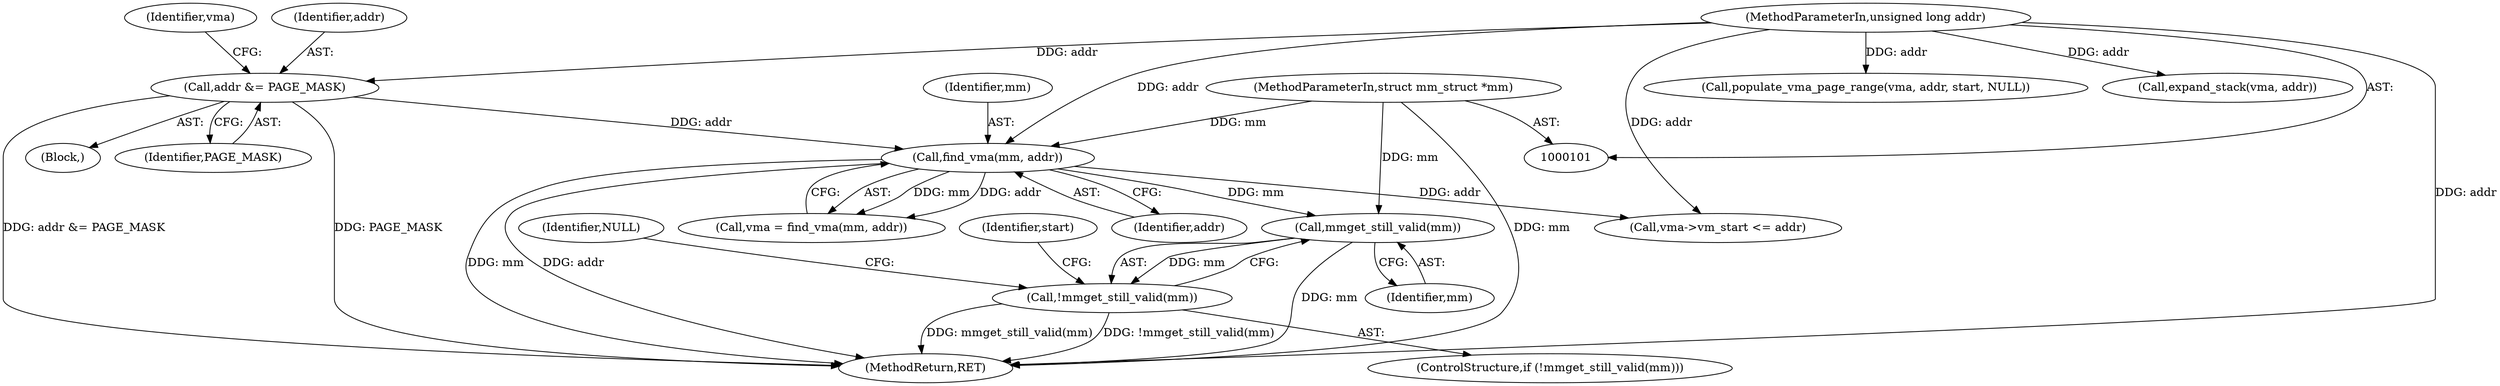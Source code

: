 digraph "0_linux_04f5866e41fb70690e28397487d8bd8eea7d712a_6@pointer" {
"1000139" [label="(Call,mmget_still_valid(mm))"];
"1000112" [label="(Call,find_vma(mm, addr))"];
"1000102" [label="(MethodParameterIn,struct mm_struct *mm)"];
"1000107" [label="(Call,addr &= PAGE_MASK)"];
"1000103" [label="(MethodParameterIn,unsigned long addr)"];
"1000138" [label="(Call,!mmget_still_valid(mm))"];
"1000139" [label="(Call,mmget_still_valid(mm))"];
"1000137" [label="(ControlStructure,if (!mmget_still_valid(mm)))"];
"1000167" [label="(MethodReturn,RET)"];
"1000104" [label="(Block,)"];
"1000111" [label="(Identifier,vma)"];
"1000109" [label="(Identifier,PAGE_MASK)"];
"1000140" [label="(Identifier,mm)"];
"1000110" [label="(Call,vma = find_vma(mm, addr))"];
"1000113" [label="(Identifier,mm)"];
"1000142" [label="(Identifier,NULL)"];
"1000138" [label="(Call,!mmget_still_valid(mm))"];
"1000160" [label="(Call,populate_vma_page_range(vma, addr, start, NULL))"];
"1000108" [label="(Identifier,addr)"];
"1000107" [label="(Call,addr &= PAGE_MASK)"];
"1000112" [label="(Call,find_vma(mm, addr))"];
"1000103" [label="(MethodParameterIn,unsigned long addr)"];
"1000102" [label="(MethodParameterIn,struct mm_struct *mm)"];
"1000149" [label="(Call,expand_stack(vma, addr))"];
"1000114" [label="(Identifier,addr)"];
"1000121" [label="(Call,vma->vm_start <= addr)"];
"1000144" [label="(Identifier,start)"];
"1000139" -> "1000138"  [label="AST: "];
"1000139" -> "1000140"  [label="CFG: "];
"1000140" -> "1000139"  [label="AST: "];
"1000138" -> "1000139"  [label="CFG: "];
"1000139" -> "1000167"  [label="DDG: mm"];
"1000139" -> "1000138"  [label="DDG: mm"];
"1000112" -> "1000139"  [label="DDG: mm"];
"1000102" -> "1000139"  [label="DDG: mm"];
"1000112" -> "1000110"  [label="AST: "];
"1000112" -> "1000114"  [label="CFG: "];
"1000113" -> "1000112"  [label="AST: "];
"1000114" -> "1000112"  [label="AST: "];
"1000110" -> "1000112"  [label="CFG: "];
"1000112" -> "1000167"  [label="DDG: addr"];
"1000112" -> "1000167"  [label="DDG: mm"];
"1000112" -> "1000110"  [label="DDG: mm"];
"1000112" -> "1000110"  [label="DDG: addr"];
"1000102" -> "1000112"  [label="DDG: mm"];
"1000107" -> "1000112"  [label="DDG: addr"];
"1000103" -> "1000112"  [label="DDG: addr"];
"1000112" -> "1000121"  [label="DDG: addr"];
"1000102" -> "1000101"  [label="AST: "];
"1000102" -> "1000167"  [label="DDG: mm"];
"1000107" -> "1000104"  [label="AST: "];
"1000107" -> "1000109"  [label="CFG: "];
"1000108" -> "1000107"  [label="AST: "];
"1000109" -> "1000107"  [label="AST: "];
"1000111" -> "1000107"  [label="CFG: "];
"1000107" -> "1000167"  [label="DDG: PAGE_MASK"];
"1000107" -> "1000167"  [label="DDG: addr &= PAGE_MASK"];
"1000103" -> "1000107"  [label="DDG: addr"];
"1000103" -> "1000101"  [label="AST: "];
"1000103" -> "1000167"  [label="DDG: addr"];
"1000103" -> "1000121"  [label="DDG: addr"];
"1000103" -> "1000149"  [label="DDG: addr"];
"1000103" -> "1000160"  [label="DDG: addr"];
"1000138" -> "1000137"  [label="AST: "];
"1000142" -> "1000138"  [label="CFG: "];
"1000144" -> "1000138"  [label="CFG: "];
"1000138" -> "1000167"  [label="DDG: mmget_still_valid(mm)"];
"1000138" -> "1000167"  [label="DDG: !mmget_still_valid(mm)"];
}
